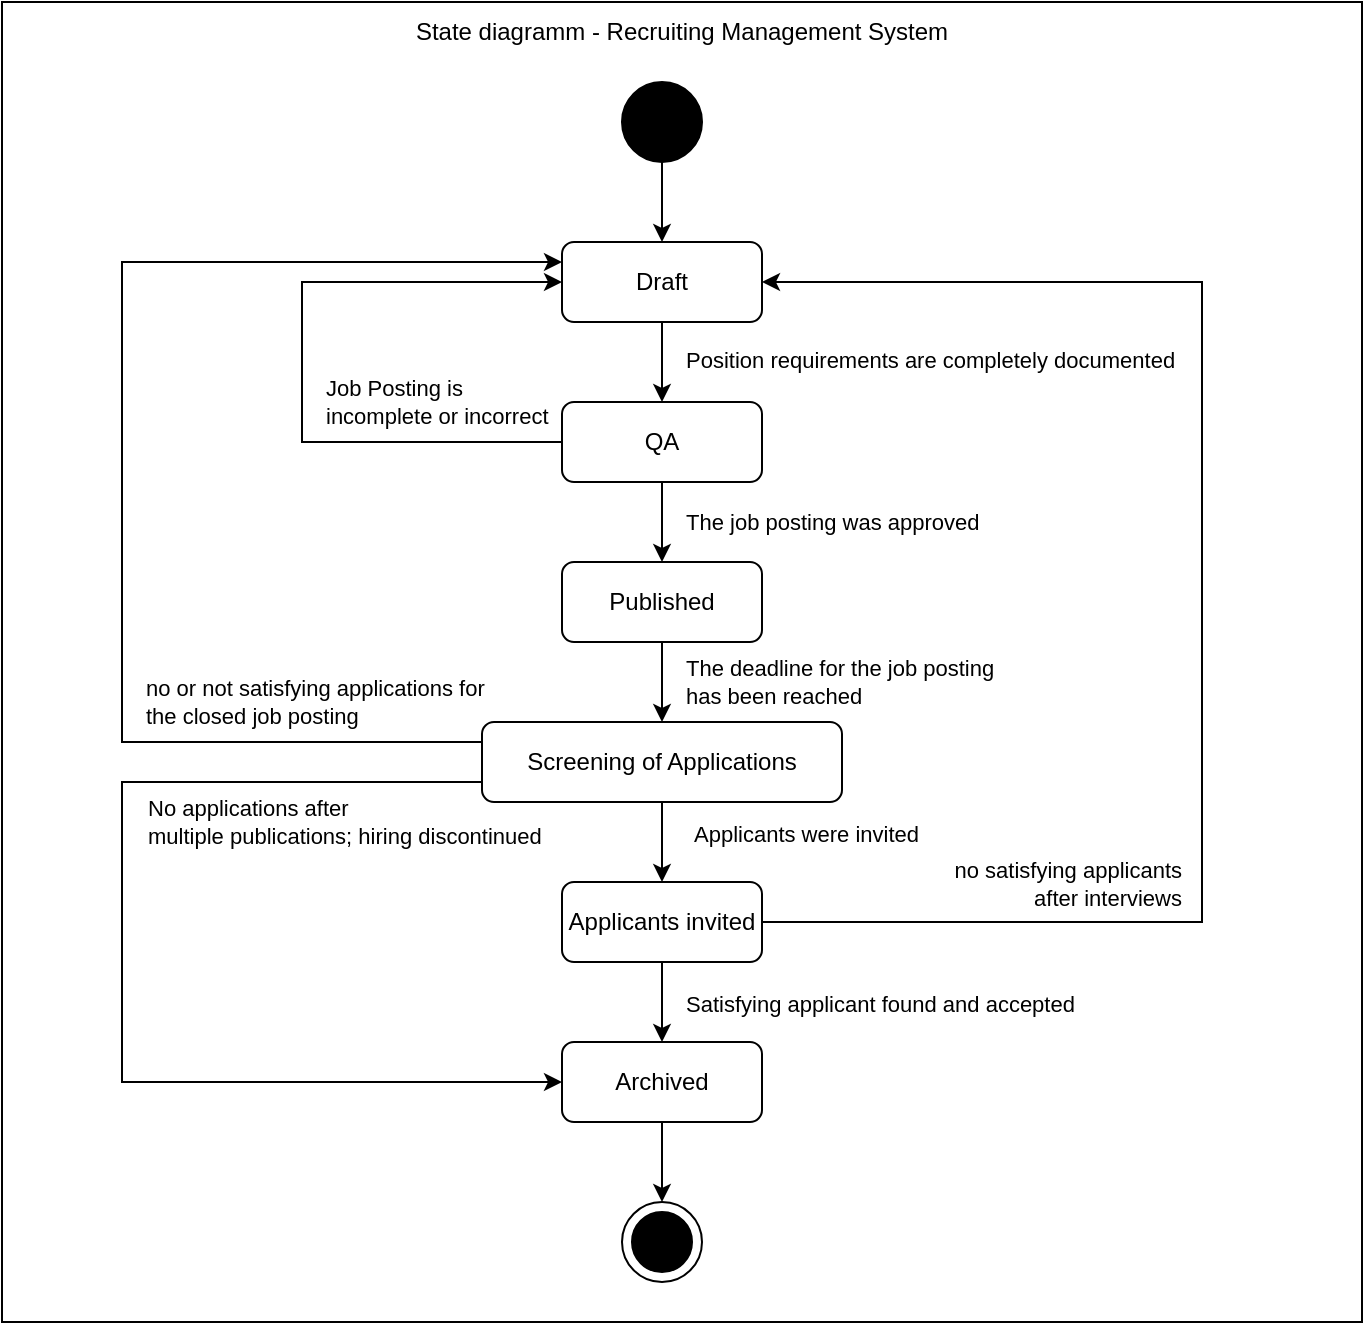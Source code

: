 <mxfile version="26.2.2">
  <diagram name="Page-1" id="9XnkRs9ufoE348pPR9MR">
    <mxGraphModel dx="1426" dy="747" grid="1" gridSize="10" guides="1" tooltips="1" connect="1" arrows="1" fold="1" page="1" pageScale="1" pageWidth="827" pageHeight="1169" math="0" shadow="0">
      <root>
        <mxCell id="0" />
        <mxCell id="1" parent="0" />
        <mxCell id="O0fxBPse6qoXY1lmXO1y-33" value="" style="rounded=0;whiteSpace=wrap;html=1;" vertex="1" parent="1">
          <mxGeometry x="70" y="10" width="680" height="660" as="geometry" />
        </mxCell>
        <mxCell id="O0fxBPse6qoXY1lmXO1y-18" style="edgeStyle=orthogonalEdgeStyle;rounded=0;orthogonalLoop=1;jettySize=auto;html=1;" edge="1" parent="1" source="O0fxBPse6qoXY1lmXO1y-1" target="O0fxBPse6qoXY1lmXO1y-4">
          <mxGeometry relative="1" as="geometry" />
        </mxCell>
        <mxCell id="O0fxBPse6qoXY1lmXO1y-1" value="" style="shape=ellipse;html=1;fillColor=strokeColor;fontSize=18;fontColor=#ffffff;" vertex="1" parent="1">
          <mxGeometry x="380" y="50" width="40" height="40" as="geometry" />
        </mxCell>
        <mxCell id="O0fxBPse6qoXY1lmXO1y-2" value="" style="shape=mxgraph.sysml.actFinal;html=1;verticalLabelPosition=bottom;labelBackgroundColor=#ffffff;verticalAlign=top;" vertex="1" parent="1">
          <mxGeometry x="380" y="610" width="40" height="40" as="geometry" />
        </mxCell>
        <mxCell id="O0fxBPse6qoXY1lmXO1y-17" style="edgeStyle=orthogonalEdgeStyle;rounded=0;orthogonalLoop=1;jettySize=auto;html=1;" edge="1" parent="1" source="O0fxBPse6qoXY1lmXO1y-4" target="O0fxBPse6qoXY1lmXO1y-5">
          <mxGeometry relative="1" as="geometry" />
        </mxCell>
        <mxCell id="O0fxBPse6qoXY1lmXO1y-21" value="Position requirements are completely documented" style="edgeLabel;html=1;align=left;verticalAlign=middle;resizable=0;points=[];" vertex="1" connectable="0" parent="O0fxBPse6qoXY1lmXO1y-17">
          <mxGeometry x="-0.062" relative="1" as="geometry">
            <mxPoint x="10" as="offset" />
          </mxGeometry>
        </mxCell>
        <mxCell id="O0fxBPse6qoXY1lmXO1y-4" value="Draft" style="shape=rect;rounded=1;html=1;whiteSpace=wrap;align=center;" vertex="1" parent="1">
          <mxGeometry x="350" y="130" width="100" height="40" as="geometry" />
        </mxCell>
        <mxCell id="O0fxBPse6qoXY1lmXO1y-16" style="edgeStyle=orthogonalEdgeStyle;rounded=0;orthogonalLoop=1;jettySize=auto;html=1;" edge="1" parent="1" source="O0fxBPse6qoXY1lmXO1y-5" target="O0fxBPse6qoXY1lmXO1y-6">
          <mxGeometry relative="1" as="geometry" />
        </mxCell>
        <mxCell id="O0fxBPse6qoXY1lmXO1y-23" value="The job posting was approved" style="edgeLabel;html=1;align=left;verticalAlign=middle;resizable=0;points=[];" vertex="1" connectable="0" parent="O0fxBPse6qoXY1lmXO1y-16">
          <mxGeometry x="-0.309" relative="1" as="geometry">
            <mxPoint x="10" y="6" as="offset" />
          </mxGeometry>
        </mxCell>
        <mxCell id="O0fxBPse6qoXY1lmXO1y-29" style="edgeStyle=orthogonalEdgeStyle;rounded=0;orthogonalLoop=1;jettySize=auto;html=1;" edge="1" parent="1" source="O0fxBPse6qoXY1lmXO1y-5" target="O0fxBPse6qoXY1lmXO1y-4">
          <mxGeometry relative="1" as="geometry">
            <Array as="points">
              <mxPoint x="220" y="230" />
              <mxPoint x="220" y="150" />
            </Array>
          </mxGeometry>
        </mxCell>
        <mxCell id="O0fxBPse6qoXY1lmXO1y-30" value="Job Posting is &lt;br&gt;incomplete or incorrect" style="edgeLabel;html=1;align=left;verticalAlign=middle;resizable=0;points=[];" vertex="1" connectable="0" parent="O0fxBPse6qoXY1lmXO1y-29">
          <mxGeometry x="0.067" relative="1" as="geometry">
            <mxPoint x="10" y="31" as="offset" />
          </mxGeometry>
        </mxCell>
        <mxCell id="O0fxBPse6qoXY1lmXO1y-5" value="QA" style="shape=rect;rounded=1;html=1;whiteSpace=wrap;align=center;" vertex="1" parent="1">
          <mxGeometry x="350" y="210" width="100" height="40" as="geometry" />
        </mxCell>
        <mxCell id="O0fxBPse6qoXY1lmXO1y-15" style="edgeStyle=orthogonalEdgeStyle;rounded=0;orthogonalLoop=1;jettySize=auto;html=1;" edge="1" parent="1" source="O0fxBPse6qoXY1lmXO1y-6" target="O0fxBPse6qoXY1lmXO1y-7">
          <mxGeometry relative="1" as="geometry" />
        </mxCell>
        <mxCell id="O0fxBPse6qoXY1lmXO1y-24" value="The deadline for the job posting &lt;br&gt;has been reached" style="edgeLabel;html=1;align=left;verticalAlign=middle;resizable=0;points=[];" vertex="1" connectable="0" parent="O0fxBPse6qoXY1lmXO1y-15">
          <mxGeometry x="-0.25" y="1" relative="1" as="geometry">
            <mxPoint x="9" y="5" as="offset" />
          </mxGeometry>
        </mxCell>
        <mxCell id="O0fxBPse6qoXY1lmXO1y-6" value="Published" style="shape=rect;rounded=1;html=1;whiteSpace=wrap;align=center;" vertex="1" parent="1">
          <mxGeometry x="350" y="290" width="100" height="40" as="geometry" />
        </mxCell>
        <mxCell id="O0fxBPse6qoXY1lmXO1y-12" value="" style="edgeStyle=orthogonalEdgeStyle;rounded=0;orthogonalLoop=1;jettySize=auto;html=1;" edge="1" parent="1" source="O0fxBPse6qoXY1lmXO1y-7" target="O0fxBPse6qoXY1lmXO1y-9">
          <mxGeometry relative="1" as="geometry" />
        </mxCell>
        <mxCell id="O0fxBPse6qoXY1lmXO1y-25" value="Applicants were invited" style="edgeLabel;html=1;align=left;verticalAlign=middle;resizable=0;points=[];" vertex="1" connectable="0" parent="O0fxBPse6qoXY1lmXO1y-12">
          <mxGeometry x="-0.221" relative="1" as="geometry">
            <mxPoint x="14" as="offset" />
          </mxGeometry>
        </mxCell>
        <mxCell id="O0fxBPse6qoXY1lmXO1y-19" style="edgeStyle=orthogonalEdgeStyle;rounded=0;orthogonalLoop=1;jettySize=auto;html=1;" edge="1" parent="1" source="O0fxBPse6qoXY1lmXO1y-7" target="O0fxBPse6qoXY1lmXO1y-4">
          <mxGeometry relative="1" as="geometry">
            <Array as="points">
              <mxPoint x="130" y="380" />
              <mxPoint x="130" y="140" />
            </Array>
          </mxGeometry>
        </mxCell>
        <mxCell id="O0fxBPse6qoXY1lmXO1y-20" value="no or not satisfying applications for &lt;br&gt;the closed job posting" style="edgeLabel;html=1;align=left;verticalAlign=middle;resizable=0;points=[];" vertex="1" connectable="0" parent="O0fxBPse6qoXY1lmXO1y-19">
          <mxGeometry x="-0.081" relative="1" as="geometry">
            <mxPoint x="10" y="94" as="offset" />
          </mxGeometry>
        </mxCell>
        <mxCell id="O0fxBPse6qoXY1lmXO1y-31" style="edgeStyle=orthogonalEdgeStyle;rounded=0;orthogonalLoop=1;jettySize=auto;html=1;" edge="1" parent="1" source="O0fxBPse6qoXY1lmXO1y-7" target="O0fxBPse6qoXY1lmXO1y-8">
          <mxGeometry relative="1" as="geometry">
            <Array as="points">
              <mxPoint x="130" y="400" />
              <mxPoint x="130" y="550" />
            </Array>
          </mxGeometry>
        </mxCell>
        <mxCell id="O0fxBPse6qoXY1lmXO1y-32" value="No applications after &lt;br&gt;multiple publications; hiring discontinued" style="edgeLabel;html=1;align=left;verticalAlign=middle;resizable=0;points=[];" vertex="1" connectable="0" parent="O0fxBPse6qoXY1lmXO1y-31">
          <mxGeometry x="-0.678" y="1" relative="1" as="geometry">
            <mxPoint x="-81" y="19" as="offset" />
          </mxGeometry>
        </mxCell>
        <mxCell id="O0fxBPse6qoXY1lmXO1y-7" value="Screening of Applications" style="shape=rect;rounded=1;html=1;whiteSpace=wrap;align=center;" vertex="1" parent="1">
          <mxGeometry x="310" y="370" width="180" height="40" as="geometry" />
        </mxCell>
        <mxCell id="O0fxBPse6qoXY1lmXO1y-10" value="" style="edgeStyle=orthogonalEdgeStyle;rounded=0;orthogonalLoop=1;jettySize=auto;html=1;" edge="1" parent="1" source="O0fxBPse6qoXY1lmXO1y-8" target="O0fxBPse6qoXY1lmXO1y-2">
          <mxGeometry relative="1" as="geometry" />
        </mxCell>
        <mxCell id="O0fxBPse6qoXY1lmXO1y-8" value="Archived" style="shape=rect;rounded=1;html=1;whiteSpace=wrap;align=center;" vertex="1" parent="1">
          <mxGeometry x="350" y="530" width="100" height="40" as="geometry" />
        </mxCell>
        <mxCell id="O0fxBPse6qoXY1lmXO1y-11" value="" style="edgeStyle=orthogonalEdgeStyle;rounded=0;orthogonalLoop=1;jettySize=auto;html=1;" edge="1" parent="1" source="O0fxBPse6qoXY1lmXO1y-9" target="O0fxBPse6qoXY1lmXO1y-8">
          <mxGeometry relative="1" as="geometry" />
        </mxCell>
        <mxCell id="O0fxBPse6qoXY1lmXO1y-26" value="Satisfying applicant found and accepted" style="edgeLabel;html=1;align=left;verticalAlign=middle;resizable=0;points=[];" vertex="1" connectable="0" parent="O0fxBPse6qoXY1lmXO1y-11">
          <mxGeometry x="-0.421" y="1" relative="1" as="geometry">
            <mxPoint x="9" y="9" as="offset" />
          </mxGeometry>
        </mxCell>
        <mxCell id="O0fxBPse6qoXY1lmXO1y-27" style="edgeStyle=orthogonalEdgeStyle;rounded=0;orthogonalLoop=1;jettySize=auto;html=1;" edge="1" parent="1" source="O0fxBPse6qoXY1lmXO1y-9" target="O0fxBPse6qoXY1lmXO1y-4">
          <mxGeometry relative="1" as="geometry">
            <Array as="points">
              <mxPoint x="670" y="470" />
              <mxPoint x="670" y="150" />
            </Array>
          </mxGeometry>
        </mxCell>
        <mxCell id="O0fxBPse6qoXY1lmXO1y-28" value="no satisfying applicants &lt;br&gt;after interviews" style="edgeLabel;html=1;align=right;verticalAlign=middle;resizable=0;points=[];" vertex="1" connectable="0" parent="O0fxBPse6qoXY1lmXO1y-27">
          <mxGeometry x="0.022" relative="1" as="geometry">
            <mxPoint x="-10" y="149" as="offset" />
          </mxGeometry>
        </mxCell>
        <mxCell id="O0fxBPse6qoXY1lmXO1y-9" value="Applicants invited" style="shape=rect;rounded=1;html=1;whiteSpace=wrap;align=center;" vertex="1" parent="1">
          <mxGeometry x="350" y="450" width="100" height="40" as="geometry" />
        </mxCell>
        <mxCell id="O0fxBPse6qoXY1lmXO1y-34" value="State diagramm - Recruiting Management System" style="text;html=1;align=center;verticalAlign=middle;whiteSpace=wrap;rounded=0;" vertex="1" parent="1">
          <mxGeometry x="70" y="10" width="680" height="30" as="geometry" />
        </mxCell>
      </root>
    </mxGraphModel>
  </diagram>
</mxfile>

